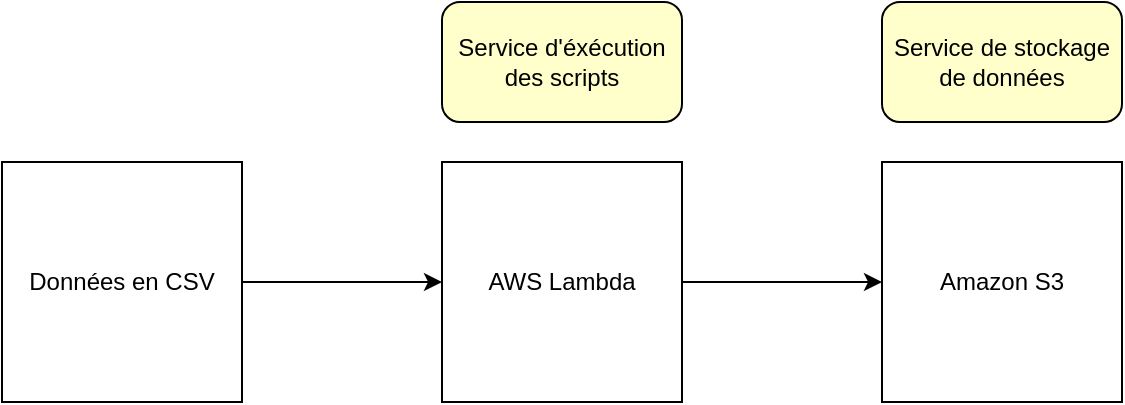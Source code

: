 <mxfile version="24.2.5" type="github">
  <diagram name="Page-1" id="FJHfpxs8-qD7BqnM1reR">
    <mxGraphModel dx="678" dy="362" grid="1" gridSize="10" guides="1" tooltips="1" connect="1" arrows="1" fold="1" page="1" pageScale="1" pageWidth="827" pageHeight="1169" math="0" shadow="0">
      <root>
        <mxCell id="0" />
        <mxCell id="1" parent="0" />
        <mxCell id="9jBV0dDIjJ5WeaZwuXP1-3" value="" style="edgeStyle=orthogonalEdgeStyle;rounded=0;orthogonalLoop=1;jettySize=auto;html=1;" edge="1" parent="1" source="9jBV0dDIjJ5WeaZwuXP1-1">
          <mxGeometry relative="1" as="geometry">
            <mxPoint x="260" y="140" as="targetPoint" />
          </mxGeometry>
        </mxCell>
        <mxCell id="9jBV0dDIjJ5WeaZwuXP1-1" value="Données en CSV" style="whiteSpace=wrap;html=1;aspect=fixed;" vertex="1" parent="1">
          <mxGeometry x="40" y="80" width="120" height="120" as="geometry" />
        </mxCell>
        <mxCell id="9jBV0dDIjJ5WeaZwuXP1-6" value="" style="edgeStyle=orthogonalEdgeStyle;rounded=0;orthogonalLoop=1;jettySize=auto;html=1;" edge="1" parent="1" source="9jBV0dDIjJ5WeaZwuXP1-4">
          <mxGeometry relative="1" as="geometry">
            <mxPoint x="480" y="140" as="targetPoint" />
          </mxGeometry>
        </mxCell>
        <mxCell id="9jBV0dDIjJ5WeaZwuXP1-4" value="AWS Lambda" style="whiteSpace=wrap;html=1;aspect=fixed;" vertex="1" parent="1">
          <mxGeometry x="260" y="80" width="120" height="120" as="geometry" />
        </mxCell>
        <mxCell id="9jBV0dDIjJ5WeaZwuXP1-7" value="Amazon S3" style="whiteSpace=wrap;html=1;aspect=fixed;" vertex="1" parent="1">
          <mxGeometry x="480" y="80" width="120" height="120" as="geometry" />
        </mxCell>
        <mxCell id="9jBV0dDIjJ5WeaZwuXP1-8" value="Service d&#39;éxécution des scripts" style="rounded=1;whiteSpace=wrap;html=1;fillColor=#FFFFCC;" vertex="1" parent="1">
          <mxGeometry x="260" width="120" height="60" as="geometry" />
        </mxCell>
        <mxCell id="9jBV0dDIjJ5WeaZwuXP1-9" value="Service de stockage de données" style="rounded=1;whiteSpace=wrap;html=1;fillColor=#FFFFCC;" vertex="1" parent="1">
          <mxGeometry x="480" width="120" height="60" as="geometry" />
        </mxCell>
      </root>
    </mxGraphModel>
  </diagram>
</mxfile>
